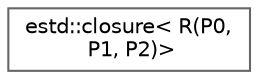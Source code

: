 digraph "Graphical Class Hierarchy"
{
 // LATEX_PDF_SIZE
  bgcolor="transparent";
  edge [fontname=Helvetica,fontsize=10,labelfontname=Helvetica,labelfontsize=10];
  node [fontname=Helvetica,fontsize=10,shape=box,height=0.2,width=0.4];
  rankdir="LR";
  Node0 [id="Node000000",label="estd::closure\< R(P0,\l P1, P2)\>",height=0.2,width=0.4,color="grey40", fillcolor="white", style="filled",URL="$d4/dee/structestd_1_1closure_3_01R_07P0_00_01P1_00_01P2_08_4.html",tooltip=" "];
}
